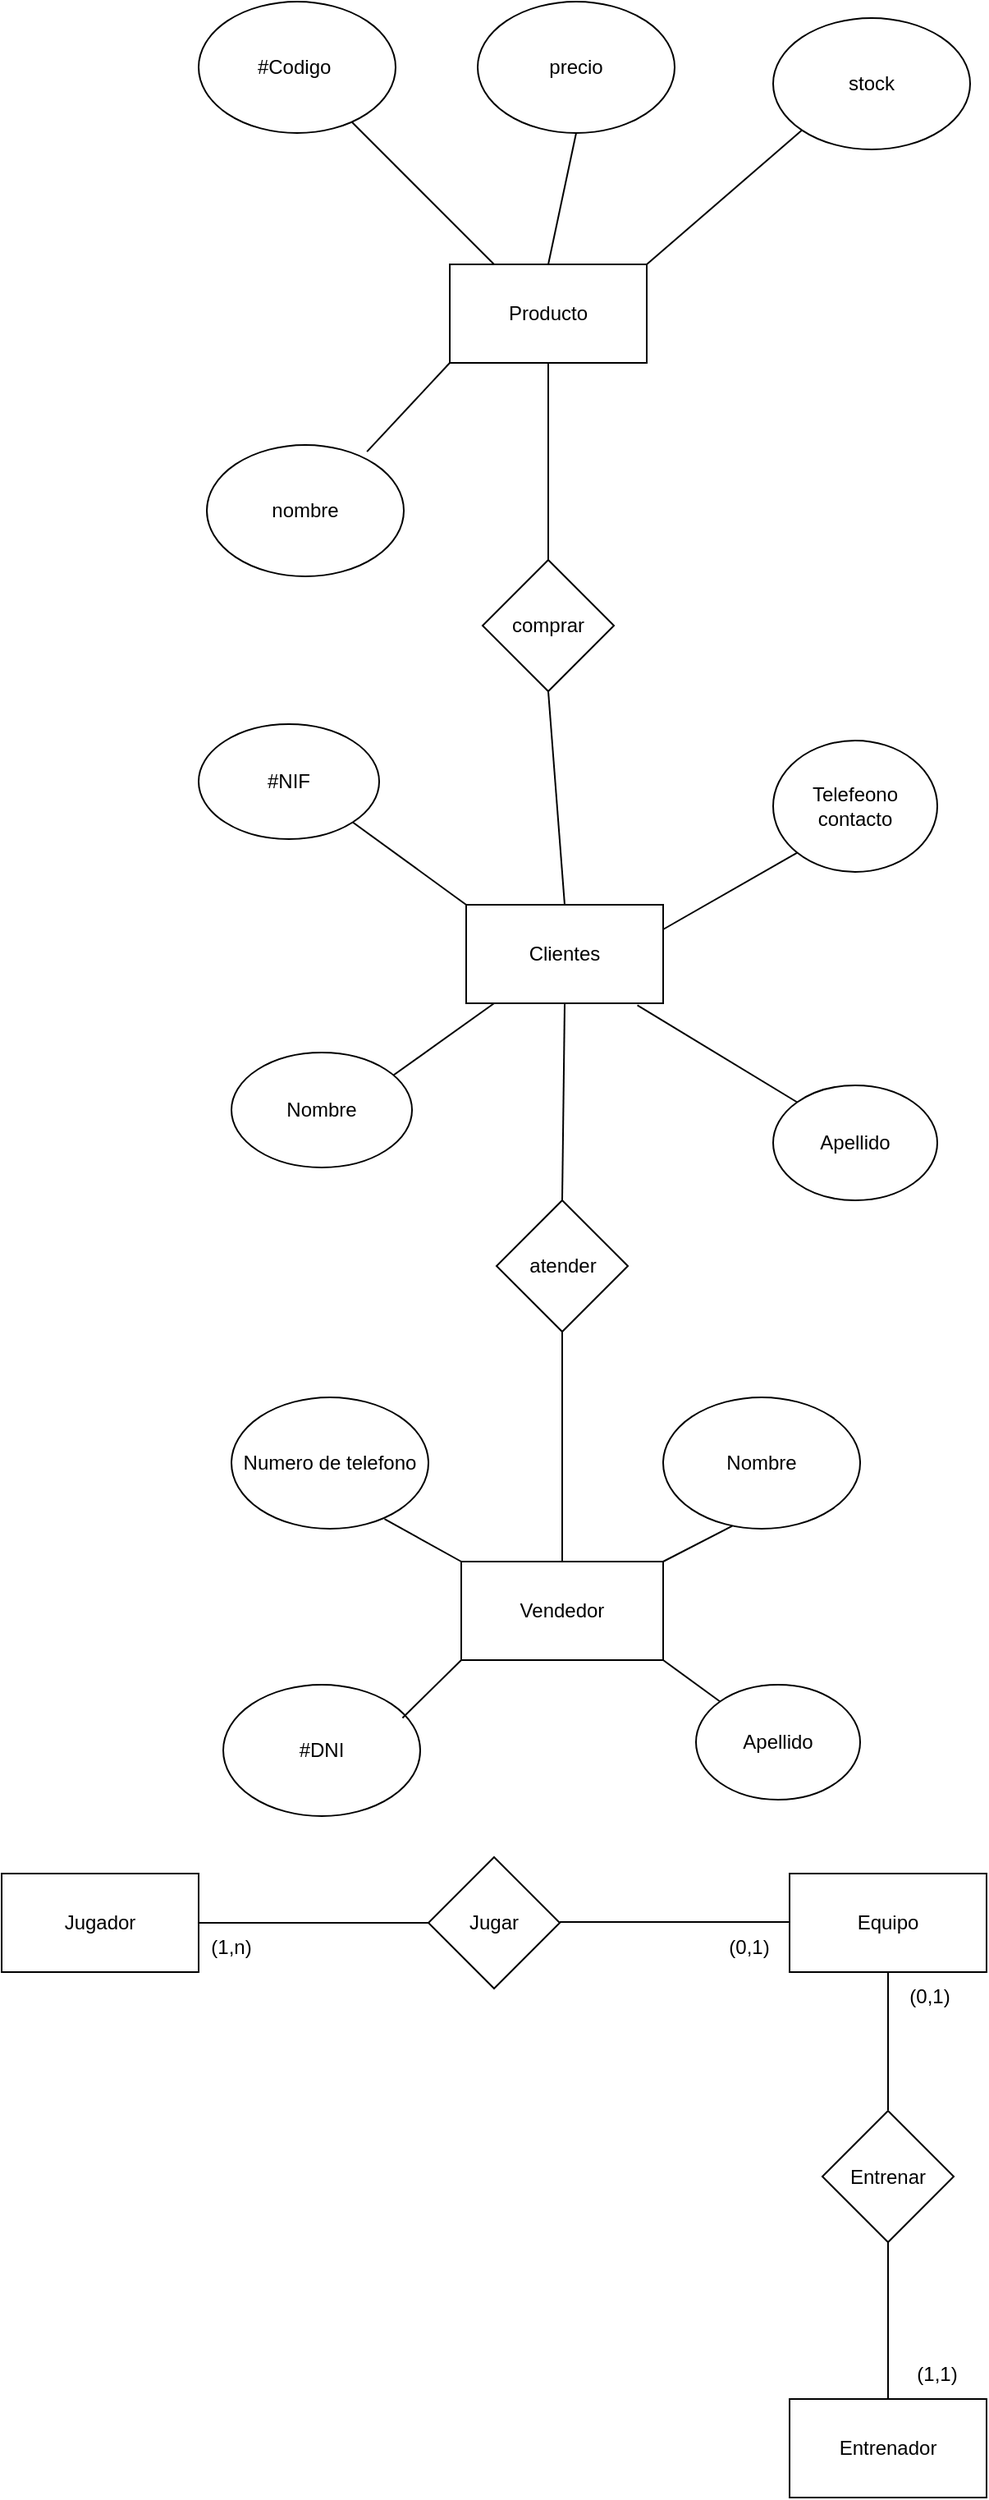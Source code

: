 <mxfile version="21.7.5" type="device">
  <diagram name="Página-1" id="snYe2Xq_csV4MXOYaGvE">
    <mxGraphModel dx="2369" dy="2340" grid="1" gridSize="10" guides="1" tooltips="1" connect="1" arrows="0" fold="1" page="1" pageScale="1" pageWidth="827" pageHeight="1169" background="none" math="0" shadow="0">
      <root>
        <mxCell id="0" />
        <mxCell id="1" parent="0" />
        <mxCell id="O47S_j63cBpvouFsu3NM-8" value="Clientes" style="rounded=0;whiteSpace=wrap;html=1;" parent="1" vertex="1">
          <mxGeometry x="363" y="-150" width="120" height="60" as="geometry" />
        </mxCell>
        <mxCell id="O47S_j63cBpvouFsu3NM-9" value="" style="endArrow=none;html=1;rounded=0;entryX=0.142;entryY=1;entryDx=0;entryDy=0;entryPerimeter=0;" parent="1" target="O47S_j63cBpvouFsu3NM-8" edge="1">
          <mxGeometry width="50" height="50" relative="1" as="geometry">
            <mxPoint x="310" y="-40" as="sourcePoint" />
            <mxPoint x="360" y="-90" as="targetPoint" />
          </mxGeometry>
        </mxCell>
        <mxCell id="O47S_j63cBpvouFsu3NM-10" value="Nombre" style="ellipse;whiteSpace=wrap;html=1;" parent="1" vertex="1">
          <mxGeometry x="220" y="-60" width="110" height="70" as="geometry" />
        </mxCell>
        <mxCell id="O47S_j63cBpvouFsu3NM-12" value="" style="endArrow=none;html=1;rounded=0;entryX=0.869;entryY=1.02;entryDx=0;entryDy=0;entryPerimeter=0;exitX=0;exitY=0;exitDx=0;exitDy=0;" parent="1" source="O47S_j63cBpvouFsu3NM-14" target="O47S_j63cBpvouFsu3NM-8" edge="1">
          <mxGeometry width="50" height="50" relative="1" as="geometry">
            <mxPoint x="510.0" y="-31.0" as="sourcePoint" />
            <mxPoint x="390" y="10" as="targetPoint" />
          </mxGeometry>
        </mxCell>
        <mxCell id="O47S_j63cBpvouFsu3NM-14" value="Apellido" style="ellipse;whiteSpace=wrap;html=1;" parent="1" vertex="1">
          <mxGeometry x="550" y="-40" width="100" height="70" as="geometry" />
        </mxCell>
        <mxCell id="O47S_j63cBpvouFsu3NM-15" value="Telefeono contacto" style="ellipse;whiteSpace=wrap;html=1;" parent="1" vertex="1">
          <mxGeometry x="550" y="-250" width="100" height="80" as="geometry" />
        </mxCell>
        <mxCell id="O47S_j63cBpvouFsu3NM-16" value="" style="endArrow=none;html=1;rounded=0;entryX=1;entryY=0.25;entryDx=0;entryDy=0;exitX=0;exitY=1;exitDx=0;exitDy=0;" parent="1" source="O47S_j63cBpvouFsu3NM-15" target="O47S_j63cBpvouFsu3NM-8" edge="1">
          <mxGeometry width="50" height="50" relative="1" as="geometry">
            <mxPoint x="573.0" y="-122.0" as="sourcePoint" />
            <mxPoint x="507" y="-180" as="targetPoint" />
            <Array as="points" />
          </mxGeometry>
        </mxCell>
        <mxCell id="O47S_j63cBpvouFsu3NM-17" value="#NIF" style="ellipse;whiteSpace=wrap;html=1;" parent="1" vertex="1">
          <mxGeometry x="200" y="-260" width="110" height="70" as="geometry" />
        </mxCell>
        <mxCell id="O47S_j63cBpvouFsu3NM-18" value="" style="endArrow=none;html=1;rounded=0;exitX=0;exitY=0;exitDx=0;exitDy=0;entryX=1;entryY=1;entryDx=0;entryDy=0;" parent="1" source="O47S_j63cBpvouFsu3NM-8" target="O47S_j63cBpvouFsu3NM-17" edge="1">
          <mxGeometry width="50" height="50" relative="1" as="geometry">
            <mxPoint x="340" y="-220" as="sourcePoint" />
            <mxPoint x="300" y="-180" as="targetPoint" />
          </mxGeometry>
        </mxCell>
        <mxCell id="O47S_j63cBpvouFsu3NM-19" value="Producto" style="rounded=0;whiteSpace=wrap;html=1;" parent="1" vertex="1">
          <mxGeometry x="353" y="-540" width="120" height="60" as="geometry" />
        </mxCell>
        <mxCell id="O47S_j63cBpvouFsu3NM-20" value="#Codigo&amp;nbsp;" style="ellipse;whiteSpace=wrap;html=1;" parent="1" vertex="1">
          <mxGeometry x="200" y="-700" width="120" height="80" as="geometry" />
        </mxCell>
        <mxCell id="O47S_j63cBpvouFsu3NM-21" value="precio" style="ellipse;whiteSpace=wrap;html=1;" parent="1" vertex="1">
          <mxGeometry x="370" y="-700" width="120" height="80" as="geometry" />
        </mxCell>
        <mxCell id="O47S_j63cBpvouFsu3NM-22" value="stock&lt;br&gt;" style="ellipse;whiteSpace=wrap;html=1;" parent="1" vertex="1">
          <mxGeometry x="550" y="-690" width="120" height="80" as="geometry" />
        </mxCell>
        <mxCell id="O47S_j63cBpvouFsu3NM-23" value="nombre" style="ellipse;whiteSpace=wrap;html=1;" parent="1" vertex="1">
          <mxGeometry x="205" y="-430" width="120" height="80" as="geometry" />
        </mxCell>
        <mxCell id="O47S_j63cBpvouFsu3NM-24" value="" style="endArrow=none;html=1;rounded=0;" parent="1" source="O47S_j63cBpvouFsu3NM-20" edge="1">
          <mxGeometry width="50" height="50" relative="1" as="geometry">
            <mxPoint x="330" y="-490" as="sourcePoint" />
            <mxPoint x="380" y="-540" as="targetPoint" />
            <Array as="points" />
          </mxGeometry>
        </mxCell>
        <mxCell id="O47S_j63cBpvouFsu3NM-25" value="" style="endArrow=none;html=1;rounded=0;entryX=0.5;entryY=1;entryDx=0;entryDy=0;exitX=0.5;exitY=0;exitDx=0;exitDy=0;" parent="1" source="O47S_j63cBpvouFsu3NM-19" target="O47S_j63cBpvouFsu3NM-21" edge="1">
          <mxGeometry width="50" height="50" relative="1" as="geometry">
            <mxPoint x="330" y="-490" as="sourcePoint" />
            <mxPoint x="380" y="-540" as="targetPoint" />
          </mxGeometry>
        </mxCell>
        <mxCell id="O47S_j63cBpvouFsu3NM-26" value="" style="endArrow=none;html=1;rounded=0;entryX=0;entryY=1;entryDx=0;entryDy=0;exitX=1;exitY=0;exitDx=0;exitDy=0;" parent="1" source="O47S_j63cBpvouFsu3NM-19" target="O47S_j63cBpvouFsu3NM-22" edge="1">
          <mxGeometry width="50" height="50" relative="1" as="geometry">
            <mxPoint x="330" y="-490" as="sourcePoint" />
            <mxPoint x="380" y="-540" as="targetPoint" />
          </mxGeometry>
        </mxCell>
        <mxCell id="O47S_j63cBpvouFsu3NM-27" value="" style="endArrow=none;html=1;rounded=0;exitX=0.813;exitY=0.051;exitDx=0;exitDy=0;exitPerimeter=0;entryX=0;entryY=1;entryDx=0;entryDy=0;" parent="1" source="O47S_j63cBpvouFsu3NM-23" target="O47S_j63cBpvouFsu3NM-19" edge="1">
          <mxGeometry width="50" height="50" relative="1" as="geometry">
            <mxPoint x="330" y="-490" as="sourcePoint" />
            <mxPoint x="380" y="-530" as="targetPoint" />
          </mxGeometry>
        </mxCell>
        <mxCell id="O47S_j63cBpvouFsu3NM-29" value="Vendedor" style="rounded=0;whiteSpace=wrap;html=1;" parent="1" vertex="1">
          <mxGeometry x="360" y="250" width="123" height="60" as="geometry" />
        </mxCell>
        <mxCell id="O47S_j63cBpvouFsu3NM-30" value="Numero de telefono" style="ellipse;whiteSpace=wrap;html=1;" parent="1" vertex="1">
          <mxGeometry x="220" y="150" width="120" height="80" as="geometry" />
        </mxCell>
        <mxCell id="O47S_j63cBpvouFsu3NM-31" value="Nombre" style="ellipse;whiteSpace=wrap;html=1;" parent="1" vertex="1">
          <mxGeometry x="483" y="150" width="120" height="80" as="geometry" />
        </mxCell>
        <mxCell id="O47S_j63cBpvouFsu3NM-32" value="" style="endArrow=none;html=1;rounded=0;exitX=0;exitY=0;exitDx=0;exitDy=0;entryX=0.777;entryY=0.926;entryDx=0;entryDy=0;entryPerimeter=0;" parent="1" source="O47S_j63cBpvouFsu3NM-29" target="O47S_j63cBpvouFsu3NM-30" edge="1">
          <mxGeometry width="50" height="50" relative="1" as="geometry">
            <mxPoint x="330" y="180" as="sourcePoint" />
            <mxPoint x="380" y="130" as="targetPoint" />
          </mxGeometry>
        </mxCell>
        <mxCell id="O47S_j63cBpvouFsu3NM-33" value="" style="endArrow=none;html=1;rounded=0;entryX=0.351;entryY=0.979;entryDx=0;entryDy=0;entryPerimeter=0;exitX=1;exitY=0;exitDx=0;exitDy=0;" parent="1" source="O47S_j63cBpvouFsu3NM-29" target="O47S_j63cBpvouFsu3NM-31" edge="1">
          <mxGeometry width="50" height="50" relative="1" as="geometry">
            <mxPoint x="330" y="180" as="sourcePoint" />
            <mxPoint x="380" y="130" as="targetPoint" />
          </mxGeometry>
        </mxCell>
        <mxCell id="O47S_j63cBpvouFsu3NM-34" value="Apellido" style="ellipse;whiteSpace=wrap;html=1;" parent="1" vertex="1">
          <mxGeometry x="503" y="325" width="100" height="70" as="geometry" />
        </mxCell>
        <mxCell id="O47S_j63cBpvouFsu3NM-35" value="" style="endArrow=none;html=1;rounded=0;entryX=1;entryY=1;entryDx=0;entryDy=0;exitX=0;exitY=0;exitDx=0;exitDy=0;" parent="1" source="O47S_j63cBpvouFsu3NM-34" target="O47S_j63cBpvouFsu3NM-29" edge="1">
          <mxGeometry width="50" height="50" relative="1" as="geometry">
            <mxPoint x="330" y="180" as="sourcePoint" />
            <mxPoint x="380" y="130" as="targetPoint" />
          </mxGeometry>
        </mxCell>
        <mxCell id="O47S_j63cBpvouFsu3NM-36" value="#DNI&lt;br&gt;" style="ellipse;whiteSpace=wrap;html=1;" parent="1" vertex="1">
          <mxGeometry x="215" y="325" width="120" height="80" as="geometry" />
        </mxCell>
        <mxCell id="O47S_j63cBpvouFsu3NM-37" value="" style="endArrow=none;html=1;rounded=0;exitX=0.91;exitY=0.253;exitDx=0;exitDy=0;exitPerimeter=0;" parent="1" source="O47S_j63cBpvouFsu3NM-36" edge="1">
          <mxGeometry width="50" height="50" relative="1" as="geometry">
            <mxPoint x="310" y="360" as="sourcePoint" />
            <mxPoint x="360" y="310" as="targetPoint" />
          </mxGeometry>
        </mxCell>
        <mxCell id="O47S_j63cBpvouFsu3NM-40" value="comprar" style="rhombus;whiteSpace=wrap;html=1;" parent="1" vertex="1">
          <mxGeometry x="373" y="-360" width="80" height="80" as="geometry" />
        </mxCell>
        <mxCell id="O47S_j63cBpvouFsu3NM-41" value="atender&lt;br&gt;" style="rhombus;whiteSpace=wrap;html=1;" parent="1" vertex="1">
          <mxGeometry x="381.5" y="30" width="80" height="80" as="geometry" />
        </mxCell>
        <mxCell id="O47S_j63cBpvouFsu3NM-42" value="" style="endArrow=none;html=1;rounded=0;exitX=0.5;exitY=0;exitDx=0;exitDy=0;entryX=0.5;entryY=1;entryDx=0;entryDy=0;" parent="1" source="O47S_j63cBpvouFsu3NM-29" target="O47S_j63cBpvouFsu3NM-41" edge="1">
          <mxGeometry width="50" height="50" relative="1" as="geometry">
            <mxPoint x="330" y="80" as="sourcePoint" />
            <mxPoint x="380" y="30" as="targetPoint" />
          </mxGeometry>
        </mxCell>
        <mxCell id="O47S_j63cBpvouFsu3NM-43" value="" style="endArrow=none;html=1;rounded=0;entryX=0.5;entryY=1;entryDx=0;entryDy=0;exitX=0.5;exitY=0;exitDx=0;exitDy=0;" parent="1" source="O47S_j63cBpvouFsu3NM-41" target="O47S_j63cBpvouFsu3NM-8" edge="1">
          <mxGeometry width="50" height="50" relative="1" as="geometry">
            <mxPoint x="330" y="80" as="sourcePoint" />
            <mxPoint x="380" y="30" as="targetPoint" />
          </mxGeometry>
        </mxCell>
        <mxCell id="O47S_j63cBpvouFsu3NM-44" value="" style="endArrow=none;html=1;rounded=0;entryX=0.5;entryY=1;entryDx=0;entryDy=0;exitX=0.5;exitY=0;exitDx=0;exitDy=0;" parent="1" source="O47S_j63cBpvouFsu3NM-40" target="O47S_j63cBpvouFsu3NM-19" edge="1">
          <mxGeometry width="50" height="50" relative="1" as="geometry">
            <mxPoint x="330" y="-300" as="sourcePoint" />
            <mxPoint x="380" y="-350" as="targetPoint" />
          </mxGeometry>
        </mxCell>
        <mxCell id="O47S_j63cBpvouFsu3NM-45" value="" style="endArrow=none;html=1;rounded=0;entryX=0.5;entryY=1;entryDx=0;entryDy=0;exitX=0.5;exitY=0;exitDx=0;exitDy=0;" parent="1" source="O47S_j63cBpvouFsu3NM-8" target="O47S_j63cBpvouFsu3NM-40" edge="1">
          <mxGeometry width="50" height="50" relative="1" as="geometry">
            <mxPoint x="330" y="-300" as="sourcePoint" />
            <mxPoint x="380" y="-350" as="targetPoint" />
          </mxGeometry>
        </mxCell>
        <mxCell id="O47S_j63cBpvouFsu3NM-46" value="Jugador" style="rounded=0;whiteSpace=wrap;html=1;" parent="1" vertex="1">
          <mxGeometry x="80" y="440" width="120" height="60" as="geometry" />
        </mxCell>
        <mxCell id="O47S_j63cBpvouFsu3NM-47" value="Equipo" style="rounded=0;whiteSpace=wrap;html=1;" parent="1" vertex="1">
          <mxGeometry x="560" y="440" width="120" height="60" as="geometry" />
        </mxCell>
        <mxCell id="O47S_j63cBpvouFsu3NM-48" value="Entrenador" style="rounded=0;whiteSpace=wrap;html=1;" parent="1" vertex="1">
          <mxGeometry x="560" y="760" width="120" height="60" as="geometry" />
        </mxCell>
        <mxCell id="O47S_j63cBpvouFsu3NM-49" value="Entrenar" style="rhombus;whiteSpace=wrap;html=1;" parent="1" vertex="1">
          <mxGeometry x="580" y="584.5" width="80" height="80" as="geometry" />
        </mxCell>
        <mxCell id="O47S_j63cBpvouFsu3NM-50" value="Jugar" style="rhombus;whiteSpace=wrap;html=1;" parent="1" vertex="1">
          <mxGeometry x="340" y="430" width="80" height="80" as="geometry" />
        </mxCell>
        <mxCell id="O47S_j63cBpvouFsu3NM-51" value="" style="endArrow=none;html=1;rounded=0;exitX=1;exitY=0.5;exitDx=0;exitDy=0;entryX=0;entryY=0.5;entryDx=0;entryDy=0;" parent="1" source="O47S_j63cBpvouFsu3NM-46" target="O47S_j63cBpvouFsu3NM-50" edge="1">
          <mxGeometry width="50" height="50" relative="1" as="geometry">
            <mxPoint x="330" y="650" as="sourcePoint" />
            <mxPoint x="380" y="600" as="targetPoint" />
          </mxGeometry>
        </mxCell>
        <mxCell id="O47S_j63cBpvouFsu3NM-52" value="" style="endArrow=none;html=1;rounded=0;exitX=1;exitY=0.5;exitDx=0;exitDy=0;entryX=0;entryY=0.5;entryDx=0;entryDy=0;" parent="1" edge="1">
          <mxGeometry width="50" height="50" relative="1" as="geometry">
            <mxPoint x="420" y="469.52" as="sourcePoint" />
            <mxPoint x="560" y="469.52" as="targetPoint" />
          </mxGeometry>
        </mxCell>
        <mxCell id="O47S_j63cBpvouFsu3NM-53" value="" style="endArrow=none;html=1;rounded=0;exitX=1;exitY=0.5;exitDx=0;exitDy=0;entryX=0.5;entryY=1;entryDx=0;entryDy=0;" parent="1" target="O47S_j63cBpvouFsu3NM-47" edge="1">
          <mxGeometry width="50" height="50" relative="1" as="geometry">
            <mxPoint x="620" y="584" as="sourcePoint" />
            <mxPoint x="760" y="584" as="targetPoint" />
          </mxGeometry>
        </mxCell>
        <mxCell id="O47S_j63cBpvouFsu3NM-54" value="" style="endArrow=none;html=1;rounded=0;exitX=0.5;exitY=0;exitDx=0;exitDy=0;entryX=0.5;entryY=1;entryDx=0;entryDy=0;" parent="1" source="O47S_j63cBpvouFsu3NM-48" target="O47S_j63cBpvouFsu3NM-49" edge="1">
          <mxGeometry width="50" height="50" relative="1" as="geometry">
            <mxPoint x="230" y="500" as="sourcePoint" />
            <mxPoint x="370" y="500" as="targetPoint" />
          </mxGeometry>
        </mxCell>
        <mxCell id="O47S_j63cBpvouFsu3NM-55" value="(0,1)" style="text;html=1;align=center;verticalAlign=middle;resizable=0;points=[];autosize=1;strokeColor=none;fillColor=none;" parent="1" vertex="1">
          <mxGeometry x="510" y="470" width="50" height="30" as="geometry" />
        </mxCell>
        <mxCell id="O47S_j63cBpvouFsu3NM-56" value="(1,n)" style="text;html=1;strokeColor=none;fillColor=none;align=center;verticalAlign=middle;whiteSpace=wrap;rounded=0;" parent="1" vertex="1">
          <mxGeometry x="190" y="470" width="60" height="30" as="geometry" />
        </mxCell>
        <mxCell id="O47S_j63cBpvouFsu3NM-57" value="(0,1)" style="text;html=1;align=center;verticalAlign=middle;resizable=0;points=[];autosize=1;strokeColor=none;fillColor=none;" parent="1" vertex="1">
          <mxGeometry x="620" y="500" width="50" height="30" as="geometry" />
        </mxCell>
        <mxCell id="O47S_j63cBpvouFsu3NM-58" value="(1,1)" style="text;html=1;strokeColor=none;fillColor=none;align=center;verticalAlign=middle;whiteSpace=wrap;rounded=0;" parent="1" vertex="1">
          <mxGeometry x="620" y="730" width="60" height="30" as="geometry" />
        </mxCell>
      </root>
    </mxGraphModel>
  </diagram>
</mxfile>
